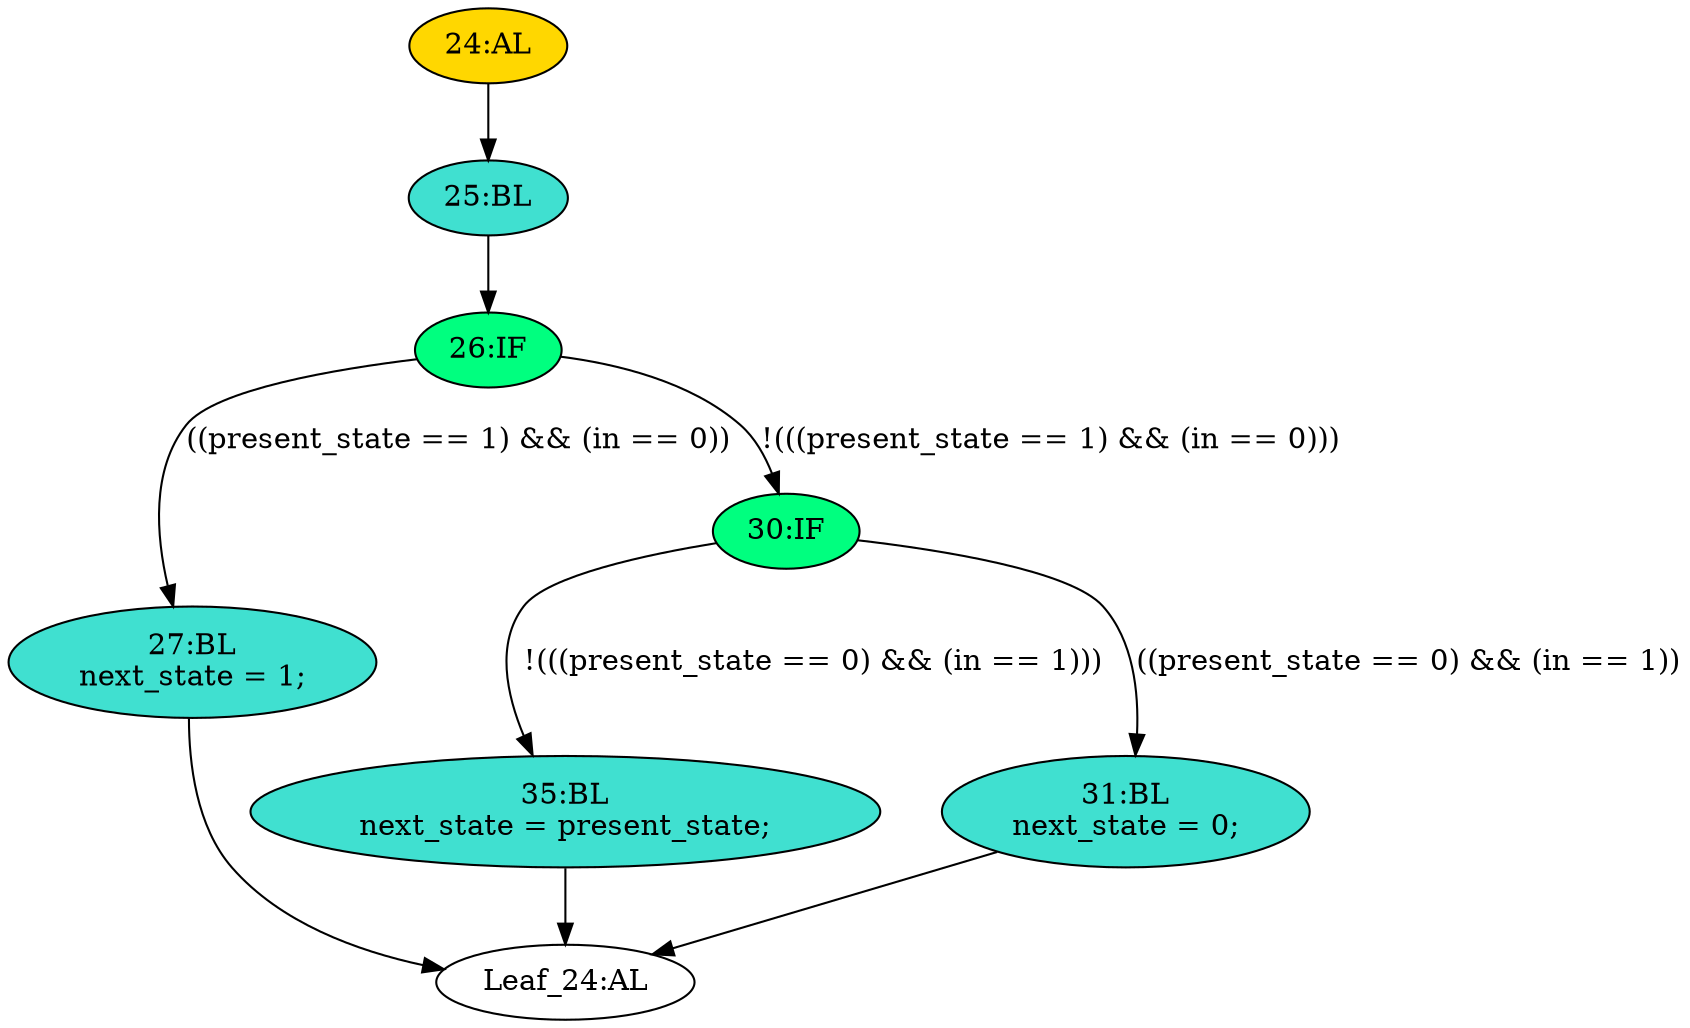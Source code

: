 strict digraph "" {
	node [label="\N"];
	"35:BL"	[ast="<pyverilog.vparser.ast.Block object at 0x7f03b06ef6d0>",
		fillcolor=turquoise,
		label="35:BL
next_state = present_state;",
		statements="[<pyverilog.vparser.ast.BlockingSubstitution object at 0x7f03b06ef510>]",
		style=filled,
		typ=Block];
	"Leaf_24:AL"	[def_var="['next_state']",
		label="Leaf_24:AL"];
	"35:BL" -> "Leaf_24:AL"	[cond="[]",
		lineno=None];
	"31:BL"	[ast="<pyverilog.vparser.ast.Block object at 0x7f03b06ef850>",
		fillcolor=turquoise,
		label="31:BL
next_state = 0;",
		statements="[<pyverilog.vparser.ast.BlockingSubstitution object at 0x7f03b06ef710>]",
		style=filled,
		typ=Block];
	"31:BL" -> "Leaf_24:AL"	[cond="[]",
		lineno=None];
	"24:AL"	[ast="<pyverilog.vparser.ast.Always object at 0x7f03b06ef8d0>",
		clk_sens=True,
		fillcolor=gold,
		label="24:AL",
		sens="['clk']",
		statements="[]",
		style=filled,
		typ=Always,
		use_var="['present_state', 'in']"];
	"25:BL"	[ast="<pyverilog.vparser.ast.Block object at 0x7f03b06efa10>",
		fillcolor=turquoise,
		label="25:BL",
		statements="[]",
		style=filled,
		typ=Block];
	"24:AL" -> "25:BL"	[cond="[]",
		lineno=None];
	"27:BL"	[ast="<pyverilog.vparser.ast.Block object at 0x7f03b06efd10>",
		fillcolor=turquoise,
		label="27:BL
next_state = 1;",
		statements="[<pyverilog.vparser.ast.BlockingSubstitution object at 0x7f03b06efd50>]",
		style=filled,
		typ=Block];
	"27:BL" -> "Leaf_24:AL"	[cond="[]",
		lineno=None];
	"26:IF"	[ast="<pyverilog.vparser.ast.IfStatement object at 0x7f03b06efa50>",
		fillcolor=springgreen,
		label="26:IF",
		statements="[]",
		style=filled,
		typ=IfStatement];
	"26:IF" -> "27:BL"	[cond="['present_state', 'in']",
		label="((present_state == 1) && (in == 0))",
		lineno=26];
	"30:IF"	[ast="<pyverilog.vparser.ast.IfStatement object at 0x7f03b06efad0>",
		fillcolor=springgreen,
		label="30:IF",
		statements="[]",
		style=filled,
		typ=IfStatement];
	"26:IF" -> "30:IF"	[cond="['present_state', 'in']",
		label="!(((present_state == 1) && (in == 0)))",
		lineno=26];
	"25:BL" -> "26:IF"	[cond="[]",
		lineno=None];
	"30:IF" -> "35:BL"	[cond="['present_state', 'in']",
		label="!(((present_state == 0) && (in == 1)))",
		lineno=30];
	"30:IF" -> "31:BL"	[cond="['present_state', 'in']",
		label="((present_state == 0) && (in == 1))",
		lineno=30];
}
